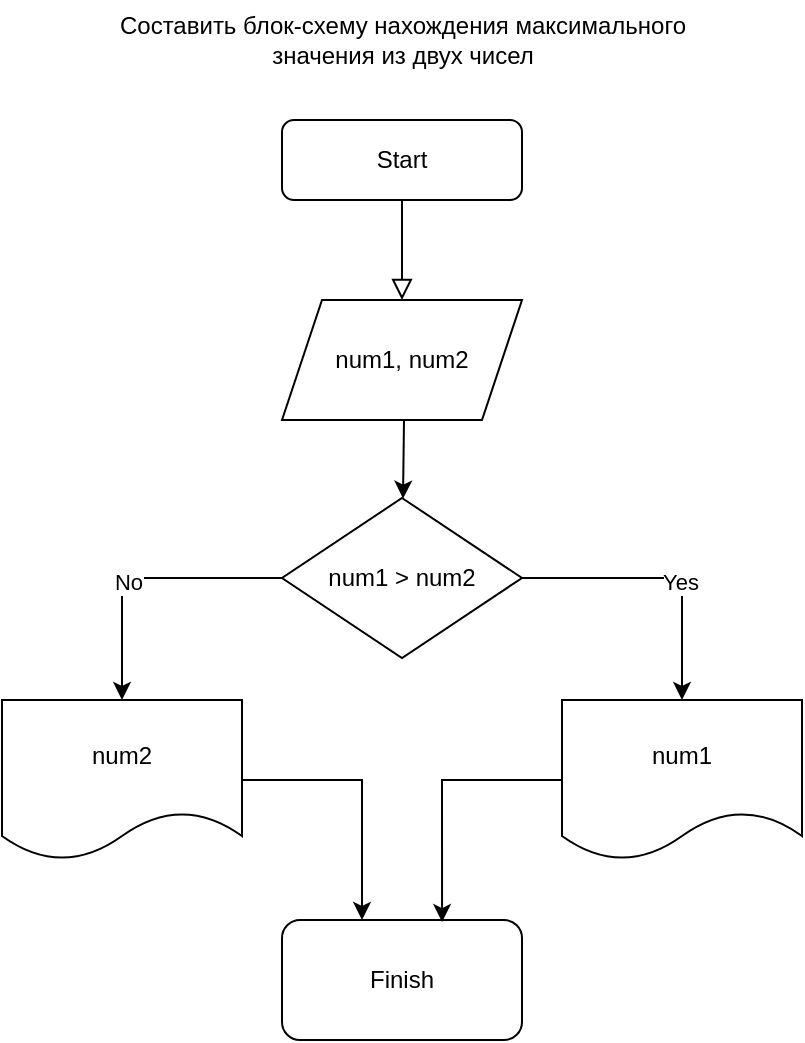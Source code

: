 <mxfile version="22.1.4" type="device">
  <diagram id="C5RBs43oDa-KdzZeNtuy" name="Page-1">
    <mxGraphModel dx="515" dy="226" grid="1" gridSize="10" guides="1" tooltips="1" connect="1" arrows="1" fold="1" page="1" pageScale="1" pageWidth="827" pageHeight="1169" math="0" shadow="0">
      <root>
        <mxCell id="WIyWlLk6GJQsqaUBKTNV-0" />
        <mxCell id="WIyWlLk6GJQsqaUBKTNV-1" parent="WIyWlLk6GJQsqaUBKTNV-0" />
        <mxCell id="WIyWlLk6GJQsqaUBKTNV-2" value="" style="rounded=0;html=1;jettySize=auto;orthogonalLoop=1;fontSize=11;endArrow=block;endFill=0;endSize=8;strokeWidth=1;shadow=0;labelBackgroundColor=none;edgeStyle=orthogonalEdgeStyle;" parent="WIyWlLk6GJQsqaUBKTNV-1" source="WIyWlLk6GJQsqaUBKTNV-3" edge="1">
          <mxGeometry relative="1" as="geometry">
            <mxPoint x="220" y="170" as="targetPoint" />
          </mxGeometry>
        </mxCell>
        <mxCell id="WIyWlLk6GJQsqaUBKTNV-3" value="Start" style="rounded=1;whiteSpace=wrap;html=1;fontSize=12;glass=0;strokeWidth=1;shadow=0;" parent="WIyWlLk6GJQsqaUBKTNV-1" vertex="1">
          <mxGeometry x="160" y="80" width="120" height="40" as="geometry" />
        </mxCell>
        <mxCell id="OApPcGYthUt0r-1vD-XA-0" value="num1, num2" style="shape=parallelogram;perimeter=parallelogramPerimeter;whiteSpace=wrap;html=1;fixedSize=1;" vertex="1" parent="WIyWlLk6GJQsqaUBKTNV-1">
          <mxGeometry x="160" y="170" width="120" height="60" as="geometry" />
        </mxCell>
        <mxCell id="OApPcGYthUt0r-1vD-XA-9" value="" style="edgeStyle=orthogonalEdgeStyle;rounded=0;orthogonalLoop=1;jettySize=auto;html=1;" edge="1" parent="WIyWlLk6GJQsqaUBKTNV-1" source="OApPcGYthUt0r-1vD-XA-1" target="OApPcGYthUt0r-1vD-XA-8">
          <mxGeometry relative="1" as="geometry" />
        </mxCell>
        <mxCell id="OApPcGYthUt0r-1vD-XA-17" value="No" style="edgeLabel;html=1;align=center;verticalAlign=middle;resizable=0;points=[];" vertex="1" connectable="0" parent="OApPcGYthUt0r-1vD-XA-9">
          <mxGeometry x="0.092" y="2" relative="1" as="geometry">
            <mxPoint as="offset" />
          </mxGeometry>
        </mxCell>
        <mxCell id="OApPcGYthUt0r-1vD-XA-11" value="" style="edgeStyle=orthogonalEdgeStyle;rounded=0;orthogonalLoop=1;jettySize=auto;html=1;" edge="1" parent="WIyWlLk6GJQsqaUBKTNV-1" source="OApPcGYthUt0r-1vD-XA-1" target="OApPcGYthUt0r-1vD-XA-10">
          <mxGeometry relative="1" as="geometry" />
        </mxCell>
        <mxCell id="OApPcGYthUt0r-1vD-XA-16" value="Yes" style="edgeLabel;html=1;align=center;verticalAlign=middle;resizable=0;points=[];" vertex="1" connectable="0" parent="OApPcGYthUt0r-1vD-XA-11">
          <mxGeometry x="0.163" y="-1" relative="1" as="geometry">
            <mxPoint as="offset" />
          </mxGeometry>
        </mxCell>
        <mxCell id="OApPcGYthUt0r-1vD-XA-1" value="num1 &amp;gt; num2" style="rhombus;whiteSpace=wrap;html=1;" vertex="1" parent="WIyWlLk6GJQsqaUBKTNV-1">
          <mxGeometry x="160" y="268.98" width="120" height="80" as="geometry" />
        </mxCell>
        <mxCell id="OApPcGYthUt0r-1vD-XA-3" value="" style="endArrow=classic;html=1;rounded=0;exitX=0.425;exitY=1.017;exitDx=0;exitDy=0;exitPerimeter=0;" edge="1" parent="WIyWlLk6GJQsqaUBKTNV-1" target="OApPcGYthUt0r-1vD-XA-1">
          <mxGeometry width="50" height="50" relative="1" as="geometry">
            <mxPoint x="221" y="230.0" as="sourcePoint" />
            <mxPoint x="310" y="258.98" as="targetPoint" />
          </mxGeometry>
        </mxCell>
        <mxCell id="OApPcGYthUt0r-1vD-XA-13" value="" style="edgeStyle=orthogonalEdgeStyle;rounded=0;orthogonalLoop=1;jettySize=auto;html=1;" edge="1" parent="WIyWlLk6GJQsqaUBKTNV-1" source="OApPcGYthUt0r-1vD-XA-8" target="OApPcGYthUt0r-1vD-XA-12">
          <mxGeometry relative="1" as="geometry">
            <Array as="points">
              <mxPoint x="200" y="410" />
            </Array>
          </mxGeometry>
        </mxCell>
        <mxCell id="OApPcGYthUt0r-1vD-XA-8" value="num2" style="shape=document;whiteSpace=wrap;html=1;boundedLbl=1;" vertex="1" parent="WIyWlLk6GJQsqaUBKTNV-1">
          <mxGeometry x="20" y="370" width="120" height="80" as="geometry" />
        </mxCell>
        <mxCell id="OApPcGYthUt0r-1vD-XA-10" value="num1" style="shape=document;whiteSpace=wrap;html=1;boundedLbl=1;" vertex="1" parent="WIyWlLk6GJQsqaUBKTNV-1">
          <mxGeometry x="300" y="370" width="120" height="80" as="geometry" />
        </mxCell>
        <mxCell id="OApPcGYthUt0r-1vD-XA-12" value="Finish" style="rounded=1;whiteSpace=wrap;html=1;" vertex="1" parent="WIyWlLk6GJQsqaUBKTNV-1">
          <mxGeometry x="160" y="480" width="120" height="60" as="geometry" />
        </mxCell>
        <mxCell id="OApPcGYthUt0r-1vD-XA-15" style="edgeStyle=orthogonalEdgeStyle;rounded=0;orthogonalLoop=1;jettySize=auto;html=1;entryX=0.667;entryY=0.017;entryDx=0;entryDy=0;entryPerimeter=0;" edge="1" parent="WIyWlLk6GJQsqaUBKTNV-1" source="OApPcGYthUt0r-1vD-XA-10" target="OApPcGYthUt0r-1vD-XA-12">
          <mxGeometry relative="1" as="geometry" />
        </mxCell>
        <mxCell id="OApPcGYthUt0r-1vD-XA-18" value="Составить блок-схему нахождения максимального &lt;br&gt;значения из двух чисел" style="text;html=1;align=center;verticalAlign=middle;resizable=0;points=[];autosize=1;strokeColor=none;fillColor=none;" vertex="1" parent="WIyWlLk6GJQsqaUBKTNV-1">
          <mxGeometry x="65" y="20" width="310" height="40" as="geometry" />
        </mxCell>
      </root>
    </mxGraphModel>
  </diagram>
</mxfile>

